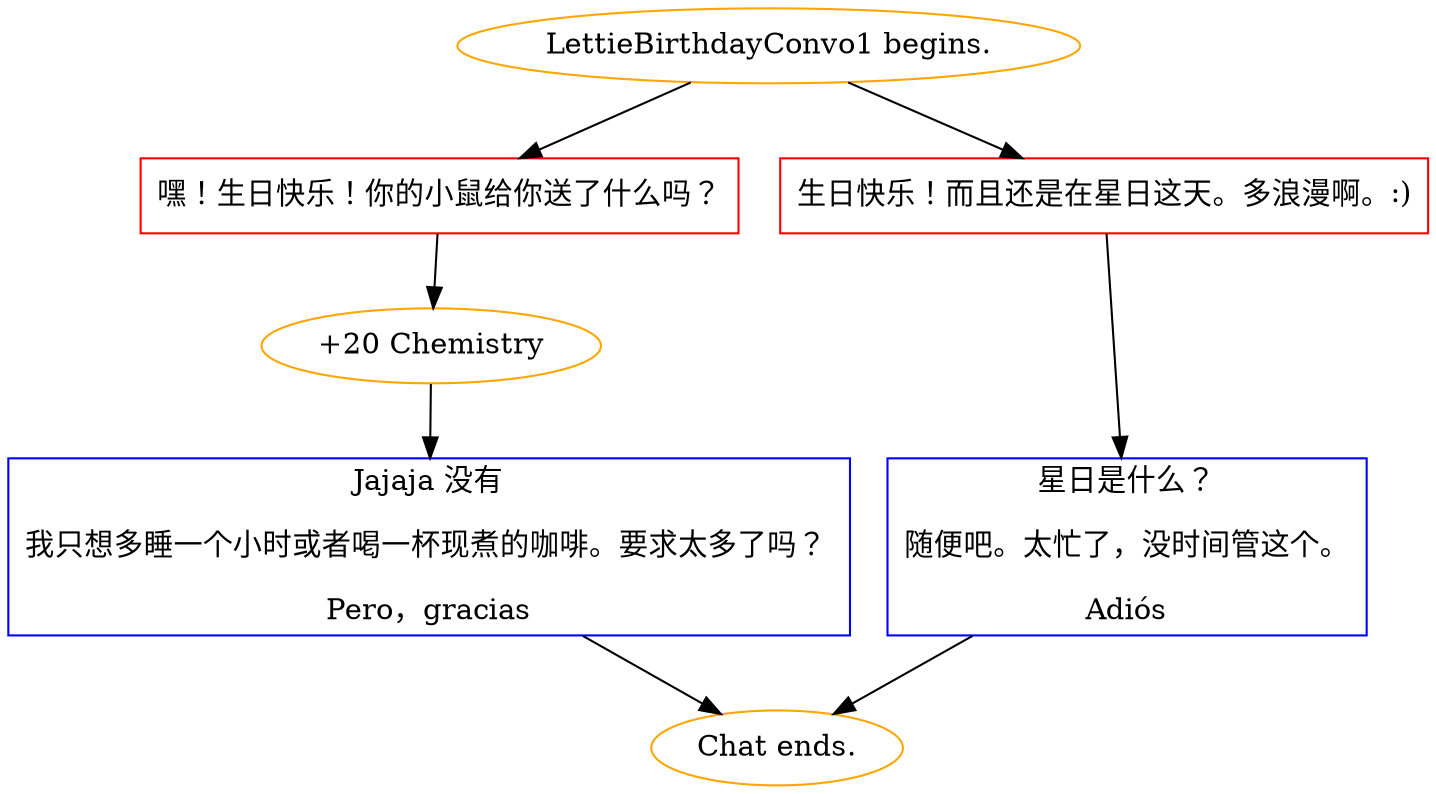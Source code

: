 digraph {
	"LettieBirthdayConvo1 begins." [color=orange];
		"LettieBirthdayConvo1 begins." -> j183204772;
		"LettieBirthdayConvo1 begins." -> j4216357810;
	j183204772 [label="嘿！生日快乐！你的小鼠给你送了什么吗？",shape=box,color=red];
		j183204772 -> j2876149620;
	j4216357810 [label="生日快乐！而且还是在星日这天。多浪漫啊。:)",shape=box,color=red];
		j4216357810 -> j4018164338;
	j2876149620 [label="+20 Chemistry",color=orange];
		j2876149620 -> j3659503031;
	j4018164338 [label="星日是什么？
随便吧。太忙了，没时间管这个。
Adiós",shape=box,color=blue];
		j4018164338 -> "Chat ends.";
	j3659503031 [label="Jajaja 没有
我只想多睡一个小时或者喝一杯现煮的咖啡。要求太多了吗？ 
Pero，gracias",shape=box,color=blue];
		j3659503031 -> "Chat ends.";
	"Chat ends." [color=orange];
}